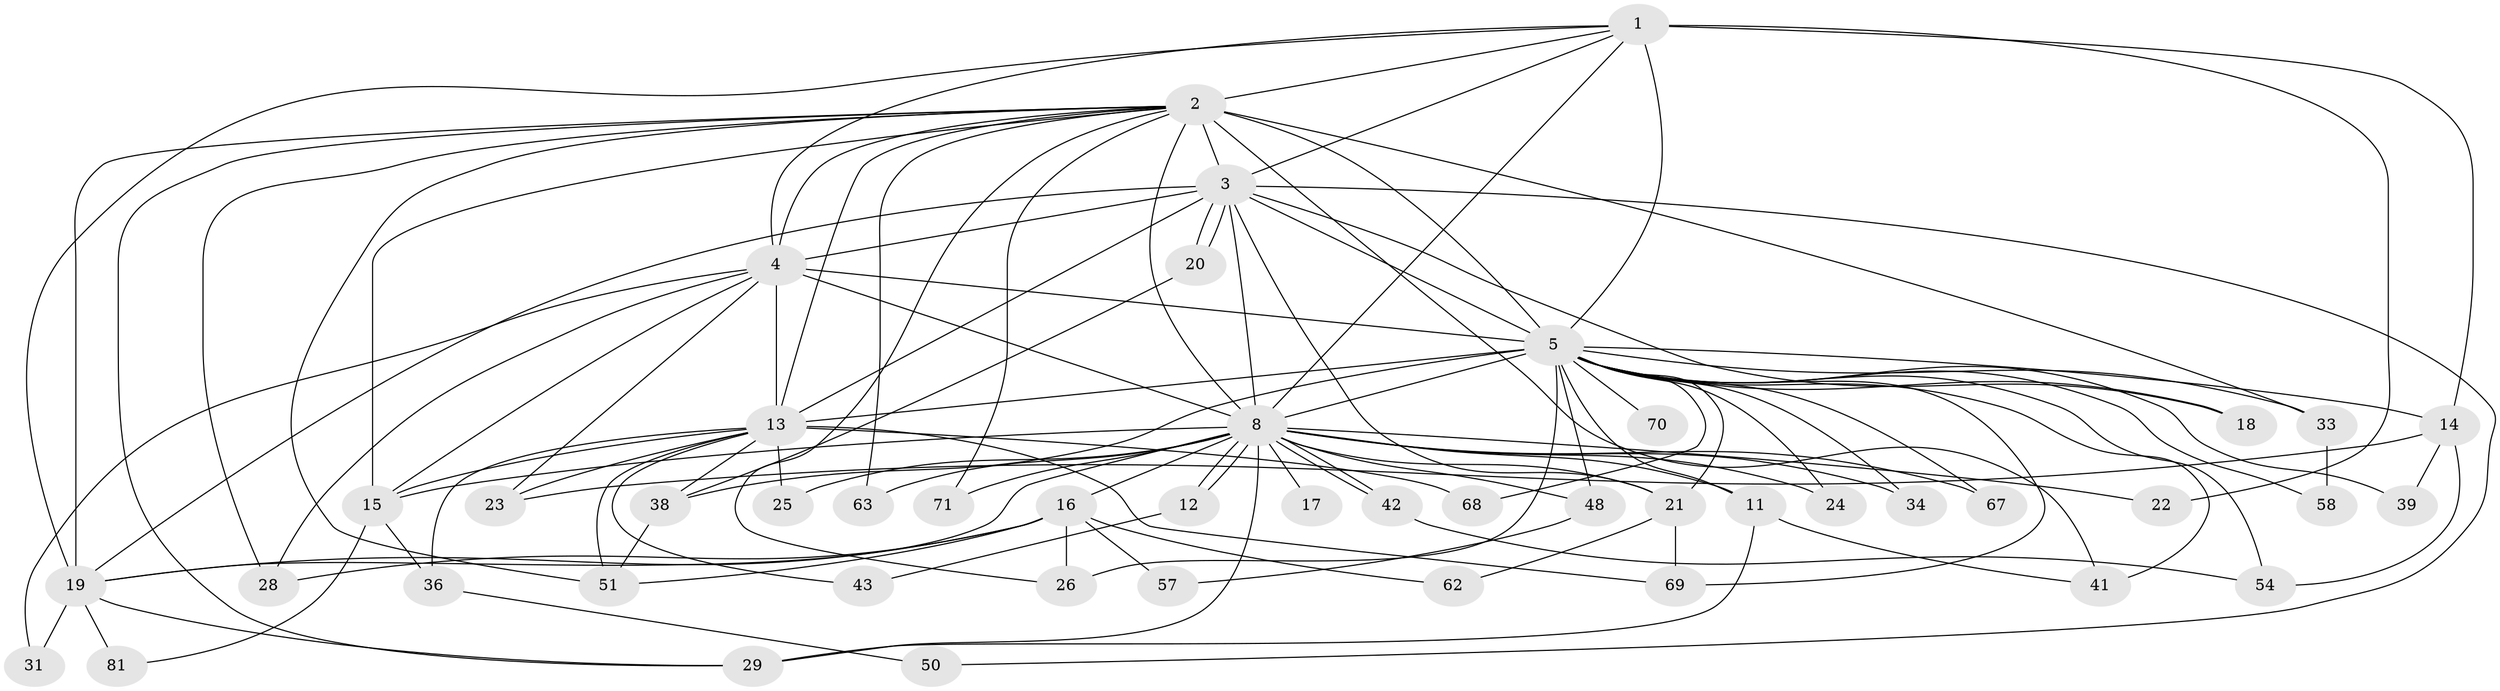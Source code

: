 // original degree distribution, {14: 0.010638297872340425, 18: 0.031914893617021274, 19: 0.02127659574468085, 17: 0.010638297872340425, 23: 0.010638297872340425, 20: 0.010638297872340425, 24: 0.010638297872340425, 4: 0.06382978723404255, 3: 0.19148936170212766, 13: 0.010638297872340425, 5: 0.031914893617021274, 8: 0.031914893617021274, 2: 0.5638297872340425}
// Generated by graph-tools (version 1.1) at 2025/14/03/09/25 04:14:04]
// undirected, 47 vertices, 113 edges
graph export_dot {
graph [start="1"]
  node [color=gray90,style=filled];
  1;
  2 [super="+59+83+87+60+49+44+92+7"];
  3 [super="+52+64"];
  4 [super="+89+37+32"];
  5 [super="+6+53+10+94+76+55"];
  8 [super="+9"];
  11 [super="+91"];
  12;
  13 [super="+27+90"];
  14;
  15 [super="+72+35+40"];
  16;
  17;
  18;
  19 [super="+45+80+46"];
  20;
  21;
  22;
  23;
  24;
  25;
  26 [super="+30"];
  28;
  29 [super="+78"];
  31;
  33;
  34;
  36;
  38 [super="+61"];
  39;
  41;
  42;
  43;
  48;
  50;
  51 [super="+84+65"];
  54 [super="+73"];
  57;
  58;
  62;
  63;
  67;
  68;
  69 [super="+86"];
  70;
  71;
  81 [super="+88"];
  1 -- 2 [weight=2];
  1 -- 3;
  1 -- 4;
  1 -- 5 [weight=4];
  1 -- 8 [weight=3];
  1 -- 14;
  1 -- 22;
  1 -- 19;
  2 -- 3 [weight=4];
  2 -- 4 [weight=2];
  2 -- 5 [weight=9];
  2 -- 8 [weight=4];
  2 -- 71;
  2 -- 29;
  2 -- 28;
  2 -- 33;
  2 -- 41;
  2 -- 13;
  2 -- 15 [weight=2];
  2 -- 19 [weight=2];
  2 -- 26;
  2 -- 63;
  2 -- 51;
  3 -- 4 [weight=2];
  3 -- 5 [weight=4];
  3 -- 8 [weight=3];
  3 -- 18;
  3 -- 19 [weight=2];
  3 -- 20;
  3 -- 20;
  3 -- 50;
  3 -- 13;
  3 -- 21;
  4 -- 5 [weight=5];
  4 -- 8 [weight=2];
  4 -- 13;
  4 -- 28;
  4 -- 31;
  4 -- 15 [weight=3];
  4 -- 23;
  5 -- 8 [weight=7];
  5 -- 13;
  5 -- 18;
  5 -- 38;
  5 -- 39;
  5 -- 68;
  5 -- 70 [weight=2];
  5 -- 67;
  5 -- 11;
  5 -- 41;
  5 -- 58;
  5 -- 54;
  5 -- 33;
  5 -- 34;
  5 -- 14;
  5 -- 48;
  5 -- 21;
  5 -- 24;
  5 -- 26;
  5 -- 69;
  8 -- 12;
  8 -- 12;
  8 -- 15;
  8 -- 16 [weight=2];
  8 -- 17 [weight=2];
  8 -- 21;
  8 -- 24;
  8 -- 25;
  8 -- 34;
  8 -- 42;
  8 -- 42;
  8 -- 67;
  8 -- 71;
  8 -- 11;
  8 -- 22;
  8 -- 29;
  8 -- 48;
  8 -- 63;
  8 -- 19;
  11 -- 29;
  11 -- 41;
  12 -- 43;
  13 -- 23;
  13 -- 25;
  13 -- 36;
  13 -- 38;
  13 -- 43;
  13 -- 68;
  13 -- 69;
  13 -- 15;
  13 -- 51;
  14 -- 23;
  14 -- 39;
  14 -- 54;
  15 -- 36;
  15 -- 81;
  16 -- 28;
  16 -- 51;
  16 -- 57;
  16 -- 62;
  16 -- 26;
  16 -- 19;
  19 -- 31;
  19 -- 29;
  19 -- 81;
  20 -- 38;
  21 -- 62;
  21 -- 69;
  33 -- 58;
  36 -- 50;
  38 -- 51;
  42 -- 54;
  48 -- 57;
}
